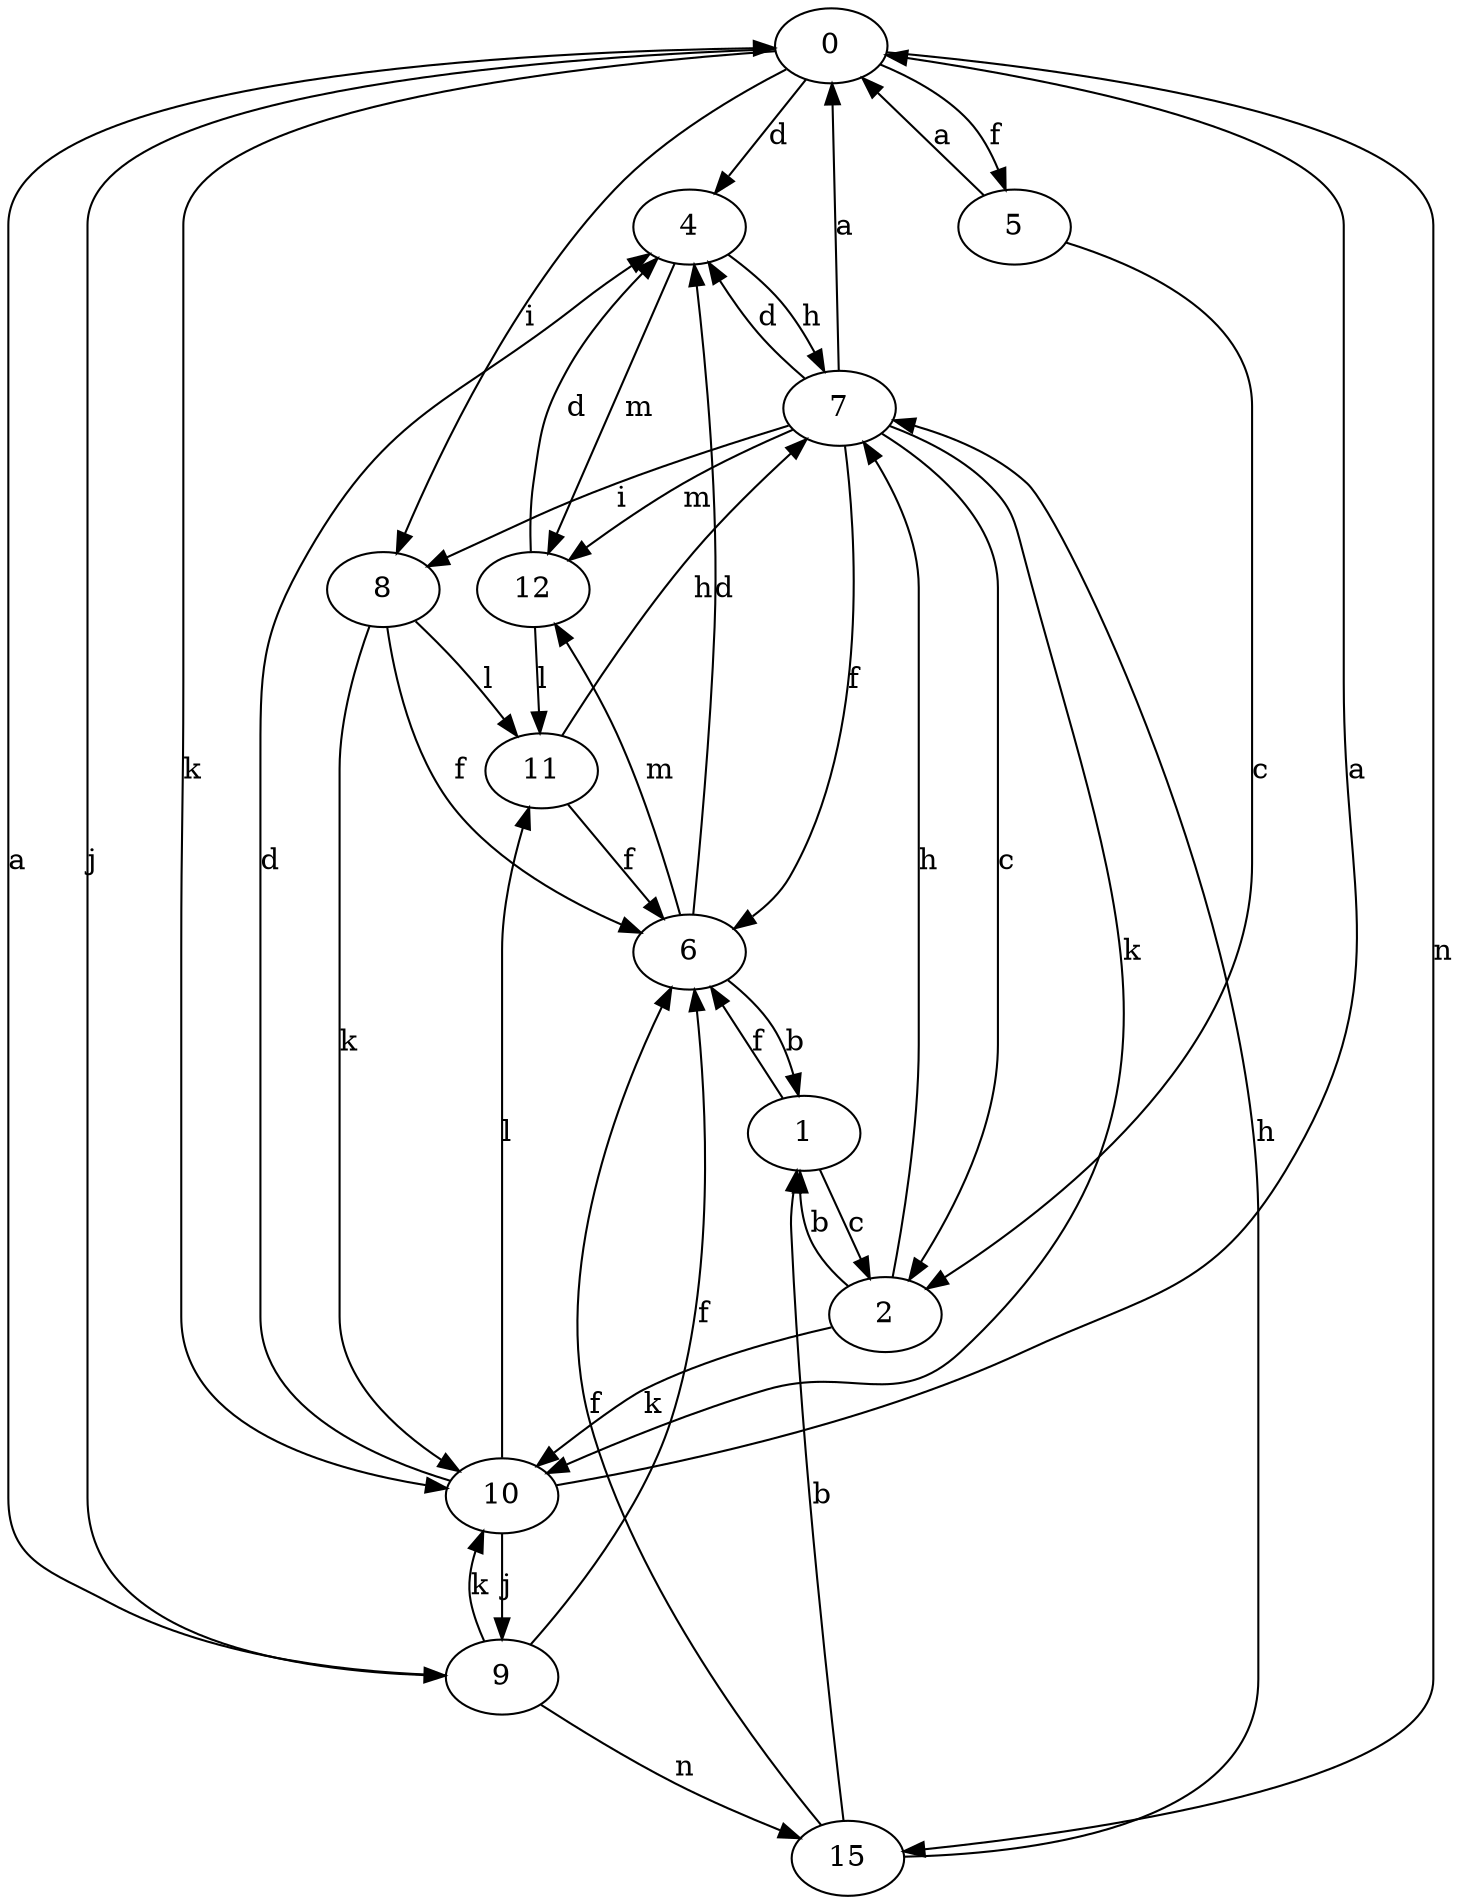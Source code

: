 strict digraph  {
0;
1;
2;
4;
5;
6;
7;
8;
9;
10;
11;
12;
15;
0 -> 4  [label=d];
0 -> 5  [label=f];
0 -> 8  [label=i];
0 -> 9  [label=j];
0 -> 10  [label=k];
0 -> 15  [label=n];
1 -> 2  [label=c];
1 -> 6  [label=f];
2 -> 1  [label=b];
2 -> 7  [label=h];
2 -> 10  [label=k];
4 -> 7  [label=h];
4 -> 12  [label=m];
5 -> 0  [label=a];
5 -> 2  [label=c];
6 -> 1  [label=b];
6 -> 4  [label=d];
6 -> 12  [label=m];
7 -> 0  [label=a];
7 -> 2  [label=c];
7 -> 4  [label=d];
7 -> 6  [label=f];
7 -> 8  [label=i];
7 -> 10  [label=k];
7 -> 12  [label=m];
8 -> 6  [label=f];
8 -> 10  [label=k];
8 -> 11  [label=l];
9 -> 0  [label=a];
9 -> 6  [label=f];
9 -> 10  [label=k];
9 -> 15  [label=n];
10 -> 0  [label=a];
10 -> 4  [label=d];
10 -> 9  [label=j];
10 -> 11  [label=l];
11 -> 6  [label=f];
11 -> 7  [label=h];
12 -> 4  [label=d];
12 -> 11  [label=l];
15 -> 1  [label=b];
15 -> 6  [label=f];
15 -> 7  [label=h];
}
